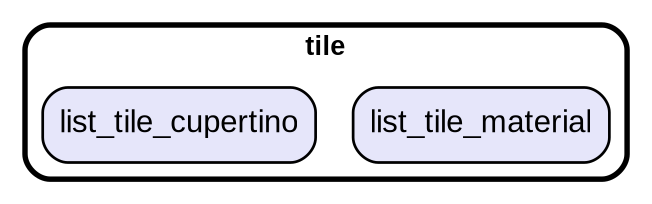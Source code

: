digraph "" {
  graph [style=rounded fontname="Arial Black" fontsize=13 penwidth=2.6];
  node [shape=rect style="filled,rounded" fontname=Arial fontsize=15 fillcolor=Lavender penwidth=1.3];
  edge [penwidth=1.3];
  "/list_tile_material.dart" [label="list_tile_material"];
  "/list_tile_cupertino.dart" [label="list_tile_cupertino"];
  subgraph "cluster~" {
    label="tile";
    "/list_tile_material.dart";
    "/list_tile_cupertino.dart";
  }
}
